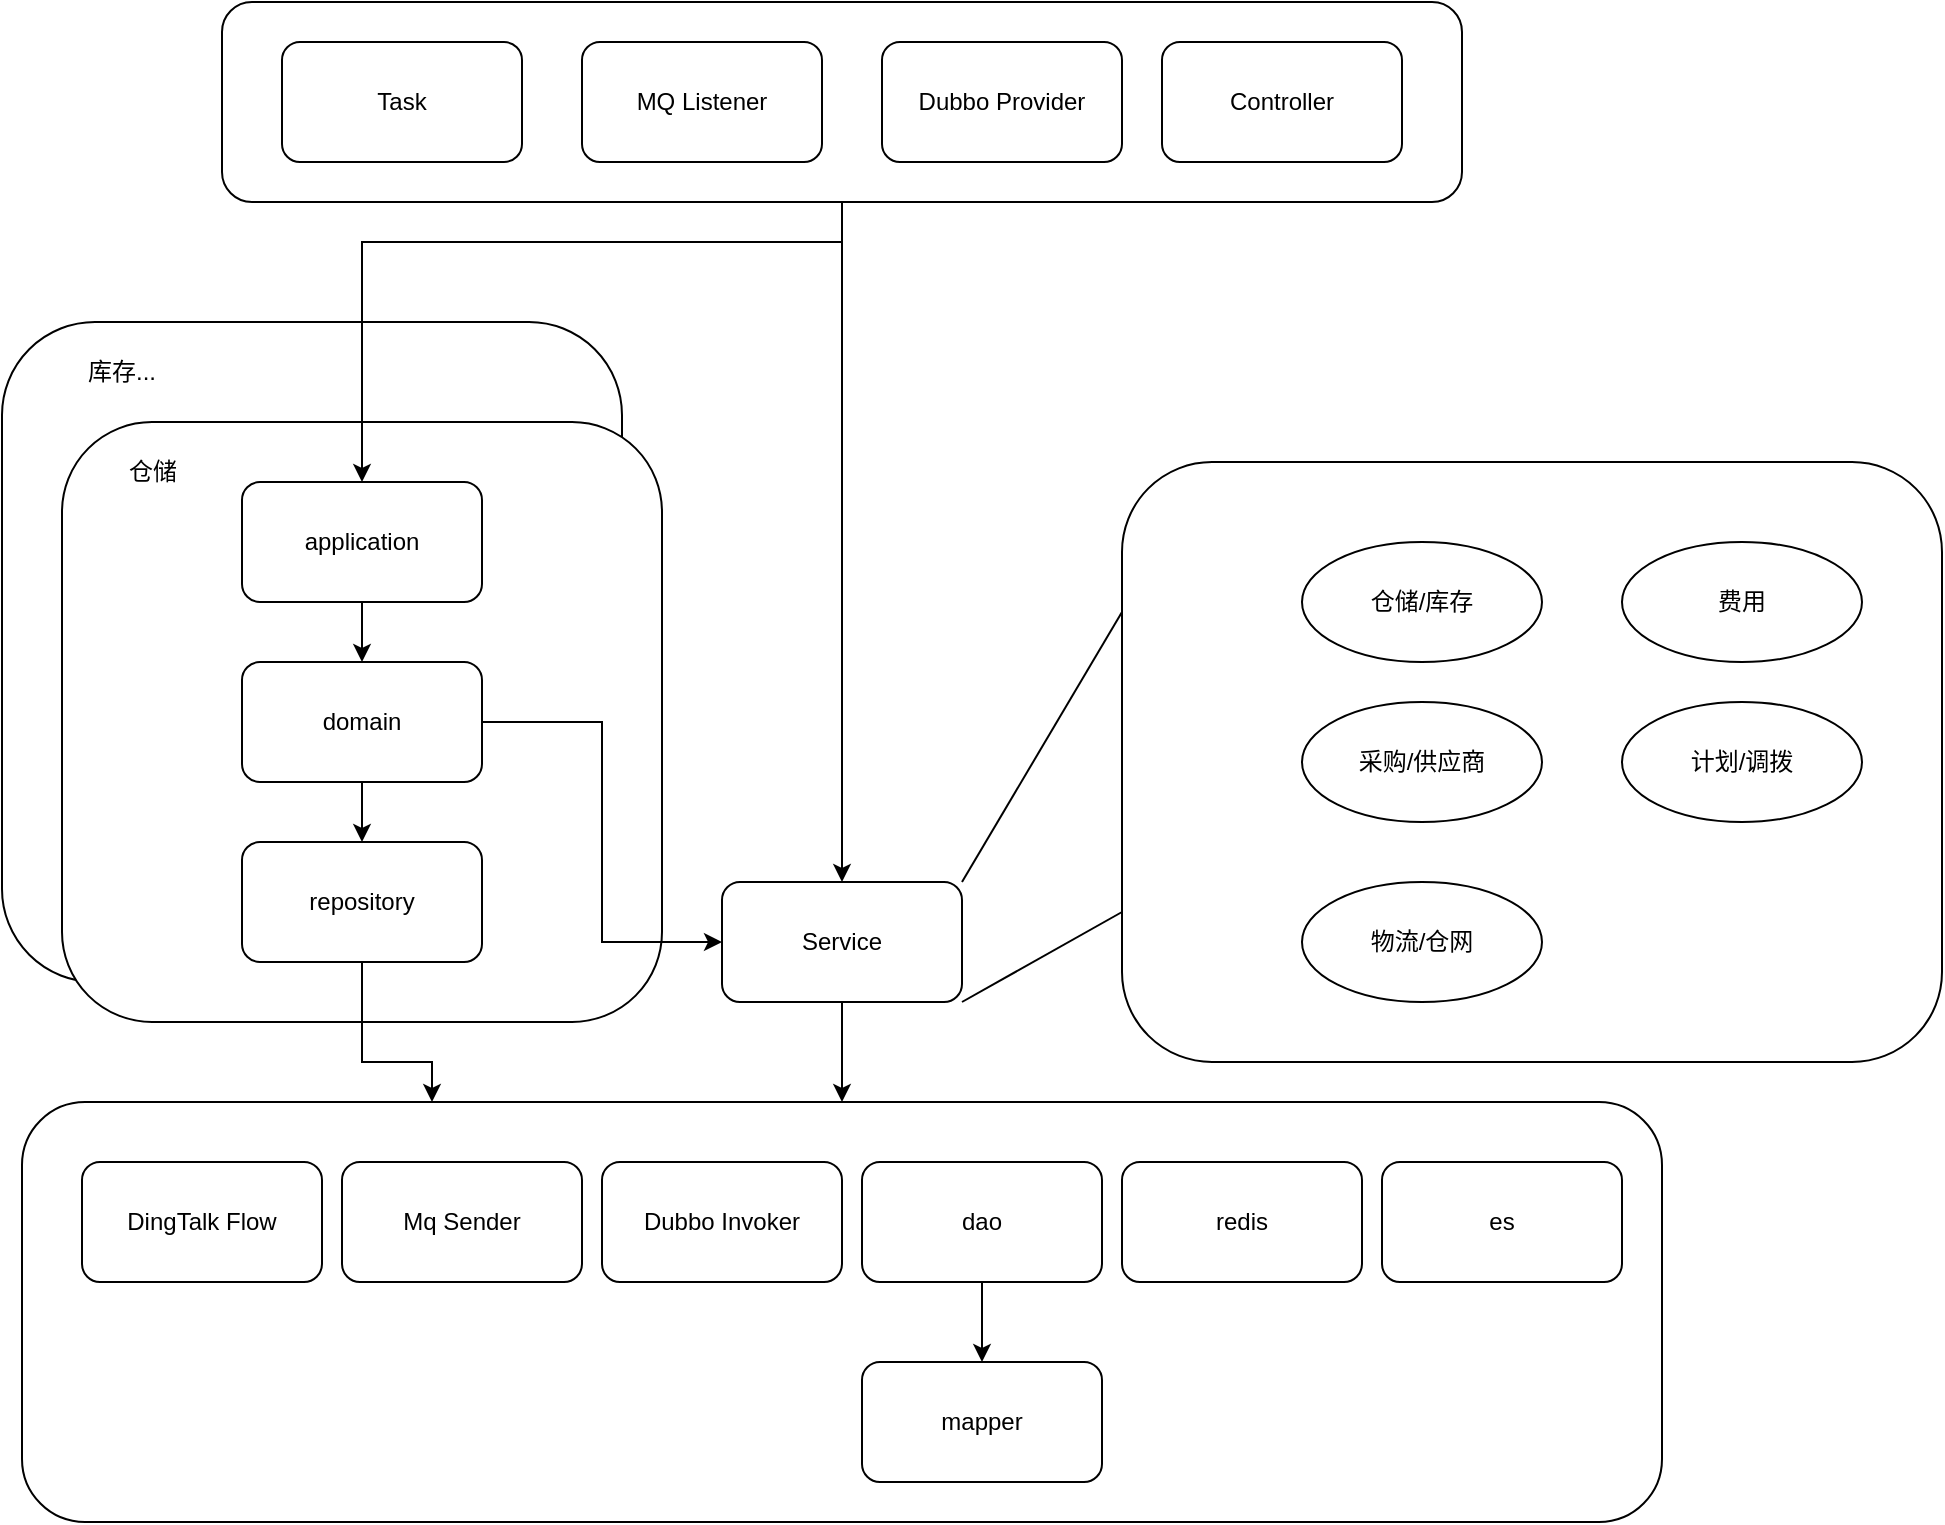 <mxfile version="20.6.2" type="github">
  <diagram id="xs94iJFOnHe4rxSrLie9" name="第 1 页">
    <mxGraphModel dx="1845" dy="1775" grid="1" gridSize="10" guides="1" tooltips="1" connect="1" arrows="1" fold="1" page="1" pageScale="1" pageWidth="827" pageHeight="1169" math="0" shadow="0">
      <root>
        <mxCell id="0" />
        <mxCell id="1" parent="0" />
        <mxCell id="nFetfqvk1J0RtrOyFZCU-38" value="" style="rounded=1;whiteSpace=wrap;html=1;" vertex="1" parent="1">
          <mxGeometry x="-60" y="-220" width="310" height="330" as="geometry" />
        </mxCell>
        <mxCell id="nFetfqvk1J0RtrOyFZCU-27" value="" style="rounded=1;whiteSpace=wrap;html=1;" vertex="1" parent="1">
          <mxGeometry x="-30" y="-170" width="300" height="300" as="geometry" />
        </mxCell>
        <mxCell id="nFetfqvk1J0RtrOyFZCU-2" value="" style="rounded=1;whiteSpace=wrap;html=1;" vertex="1" parent="1">
          <mxGeometry x="-50" y="170" width="820" height="210" as="geometry" />
        </mxCell>
        <mxCell id="nFetfqvk1J0RtrOyFZCU-3" style="edgeStyle=orthogonalEdgeStyle;rounded=0;orthogonalLoop=1;jettySize=auto;html=1;exitX=0.5;exitY=1;exitDx=0;exitDy=0;entryX=0.5;entryY=0;entryDx=0;entryDy=0;" edge="1" parent="1" source="nFetfqvk1J0RtrOyFZCU-4" target="nFetfqvk1J0RtrOyFZCU-13">
          <mxGeometry relative="1" as="geometry" />
        </mxCell>
        <mxCell id="nFetfqvk1J0RtrOyFZCU-36" style="edgeStyle=orthogonalEdgeStyle;rounded=0;orthogonalLoop=1;jettySize=auto;html=1;exitX=0.5;exitY=1;exitDx=0;exitDy=0;" edge="1" parent="1" source="nFetfqvk1J0RtrOyFZCU-4" target="nFetfqvk1J0RtrOyFZCU-28">
          <mxGeometry relative="1" as="geometry">
            <mxPoint x="80" y="-220" as="targetPoint" />
            <Array as="points">
              <mxPoint x="360" y="-260" />
              <mxPoint x="120" y="-260" />
            </Array>
          </mxGeometry>
        </mxCell>
        <mxCell id="nFetfqvk1J0RtrOyFZCU-4" value="" style="rounded=1;whiteSpace=wrap;html=1;" vertex="1" parent="1">
          <mxGeometry x="50" y="-380" width="620" height="100" as="geometry" />
        </mxCell>
        <mxCell id="nFetfqvk1J0RtrOyFZCU-5" value="" style="rounded=1;whiteSpace=wrap;html=1;" vertex="1" parent="1">
          <mxGeometry x="500" y="-150" width="410" height="300" as="geometry" />
        </mxCell>
        <mxCell id="nFetfqvk1J0RtrOyFZCU-6" value="mapper" style="rounded=1;whiteSpace=wrap;html=1;" vertex="1" parent="1">
          <mxGeometry x="370" y="300" width="120" height="60" as="geometry" />
        </mxCell>
        <mxCell id="nFetfqvk1J0RtrOyFZCU-7" style="edgeStyle=orthogonalEdgeStyle;rounded=0;orthogonalLoop=1;jettySize=auto;html=1;exitX=0.5;exitY=1;exitDx=0;exitDy=0;" edge="1" parent="1" source="nFetfqvk1J0RtrOyFZCU-8" target="nFetfqvk1J0RtrOyFZCU-6">
          <mxGeometry relative="1" as="geometry" />
        </mxCell>
        <mxCell id="nFetfqvk1J0RtrOyFZCU-8" value="dao" style="rounded=1;whiteSpace=wrap;html=1;" vertex="1" parent="1">
          <mxGeometry x="370" y="200" width="120" height="60" as="geometry" />
        </mxCell>
        <mxCell id="nFetfqvk1J0RtrOyFZCU-9" value="es" style="rounded=1;whiteSpace=wrap;html=1;" vertex="1" parent="1">
          <mxGeometry x="630" y="200" width="120" height="60" as="geometry" />
        </mxCell>
        <mxCell id="nFetfqvk1J0RtrOyFZCU-10" value="redis" style="rounded=1;whiteSpace=wrap;html=1;" vertex="1" parent="1">
          <mxGeometry x="500" y="200" width="120" height="60" as="geometry" />
        </mxCell>
        <mxCell id="nFetfqvk1J0RtrOyFZCU-11" value="Dubbo Provider" style="rounded=1;whiteSpace=wrap;html=1;" vertex="1" parent="1">
          <mxGeometry x="380" y="-360" width="120" height="60" as="geometry" />
        </mxCell>
        <mxCell id="nFetfqvk1J0RtrOyFZCU-12" style="edgeStyle=orthogonalEdgeStyle;rounded=0;orthogonalLoop=1;jettySize=auto;html=1;exitX=0.5;exitY=1;exitDx=0;exitDy=0;" edge="1" parent="1" source="nFetfqvk1J0RtrOyFZCU-13" target="nFetfqvk1J0RtrOyFZCU-2">
          <mxGeometry relative="1" as="geometry" />
        </mxCell>
        <mxCell id="nFetfqvk1J0RtrOyFZCU-13" value="Service" style="rounded=1;whiteSpace=wrap;html=1;" vertex="1" parent="1">
          <mxGeometry x="300" y="60" width="120" height="60" as="geometry" />
        </mxCell>
        <mxCell id="nFetfqvk1J0RtrOyFZCU-14" value="MQ Listener" style="rounded=1;whiteSpace=wrap;html=1;" vertex="1" parent="1">
          <mxGeometry x="230" y="-360" width="120" height="60" as="geometry" />
        </mxCell>
        <mxCell id="nFetfqvk1J0RtrOyFZCU-15" value="Mq Sender" style="rounded=1;whiteSpace=wrap;html=1;" vertex="1" parent="1">
          <mxGeometry x="110" y="200" width="120" height="60" as="geometry" />
        </mxCell>
        <mxCell id="nFetfqvk1J0RtrOyFZCU-16" value="DingTalk Flow" style="rounded=1;whiteSpace=wrap;html=1;" vertex="1" parent="1">
          <mxGeometry x="-20" y="200" width="120" height="60" as="geometry" />
        </mxCell>
        <mxCell id="nFetfqvk1J0RtrOyFZCU-17" value="Task" style="rounded=1;whiteSpace=wrap;html=1;" vertex="1" parent="1">
          <mxGeometry x="80" y="-360" width="120" height="60" as="geometry" />
        </mxCell>
        <mxCell id="nFetfqvk1J0RtrOyFZCU-18" value="Dubbo Invoker" style="rounded=1;whiteSpace=wrap;html=1;" vertex="1" parent="1">
          <mxGeometry x="240" y="200" width="120" height="60" as="geometry" />
        </mxCell>
        <mxCell id="nFetfqvk1J0RtrOyFZCU-19" value="Controller" style="rounded=1;whiteSpace=wrap;html=1;" vertex="1" parent="1">
          <mxGeometry x="520" y="-360" width="120" height="60" as="geometry" />
        </mxCell>
        <mxCell id="nFetfqvk1J0RtrOyFZCU-20" value="仓储/库存" style="ellipse;whiteSpace=wrap;html=1;" vertex="1" parent="1">
          <mxGeometry x="590" y="-110" width="120" height="60" as="geometry" />
        </mxCell>
        <mxCell id="nFetfqvk1J0RtrOyFZCU-21" value="采购/供应商" style="ellipse;whiteSpace=wrap;html=1;" vertex="1" parent="1">
          <mxGeometry x="590" y="-30" width="120" height="60" as="geometry" />
        </mxCell>
        <mxCell id="nFetfqvk1J0RtrOyFZCU-22" value="费用" style="ellipse;whiteSpace=wrap;html=1;" vertex="1" parent="1">
          <mxGeometry x="750" y="-110" width="120" height="60" as="geometry" />
        </mxCell>
        <mxCell id="nFetfqvk1J0RtrOyFZCU-23" value="计划/调拨" style="ellipse;whiteSpace=wrap;html=1;" vertex="1" parent="1">
          <mxGeometry x="750" y="-30" width="120" height="60" as="geometry" />
        </mxCell>
        <mxCell id="nFetfqvk1J0RtrOyFZCU-24" value="物流/仓网" style="ellipse;whiteSpace=wrap;html=1;" vertex="1" parent="1">
          <mxGeometry x="590" y="60" width="120" height="60" as="geometry" />
        </mxCell>
        <mxCell id="nFetfqvk1J0RtrOyFZCU-25" value="" style="endArrow=none;html=1;rounded=0;entryX=1;entryY=0;entryDx=0;entryDy=0;exitX=0;exitY=0.25;exitDx=0;exitDy=0;" edge="1" parent="1" source="nFetfqvk1J0RtrOyFZCU-5" target="nFetfqvk1J0RtrOyFZCU-13">
          <mxGeometry width="50" height="50" relative="1" as="geometry">
            <mxPoint x="200" y="20" as="sourcePoint" />
            <mxPoint x="250" y="-30" as="targetPoint" />
          </mxGeometry>
        </mxCell>
        <mxCell id="nFetfqvk1J0RtrOyFZCU-26" value="" style="endArrow=none;html=1;rounded=0;exitX=1;exitY=1;exitDx=0;exitDy=0;entryX=0;entryY=0.75;entryDx=0;entryDy=0;" edge="1" parent="1" source="nFetfqvk1J0RtrOyFZCU-13" target="nFetfqvk1J0RtrOyFZCU-5">
          <mxGeometry width="50" height="50" relative="1" as="geometry">
            <mxPoint x="340" y="150" as="sourcePoint" />
            <mxPoint x="390" y="100" as="targetPoint" />
          </mxGeometry>
        </mxCell>
        <mxCell id="nFetfqvk1J0RtrOyFZCU-32" style="edgeStyle=orthogonalEdgeStyle;rounded=0;orthogonalLoop=1;jettySize=auto;html=1;exitX=0.5;exitY=1;exitDx=0;exitDy=0;" edge="1" parent="1" source="nFetfqvk1J0RtrOyFZCU-28" target="nFetfqvk1J0RtrOyFZCU-29">
          <mxGeometry relative="1" as="geometry" />
        </mxCell>
        <mxCell id="nFetfqvk1J0RtrOyFZCU-28" value="application" style="rounded=1;whiteSpace=wrap;html=1;" vertex="1" parent="1">
          <mxGeometry x="60" y="-140" width="120" height="60" as="geometry" />
        </mxCell>
        <mxCell id="nFetfqvk1J0RtrOyFZCU-33" style="edgeStyle=orthogonalEdgeStyle;rounded=0;orthogonalLoop=1;jettySize=auto;html=1;exitX=0.5;exitY=1;exitDx=0;exitDy=0;entryX=0.5;entryY=0;entryDx=0;entryDy=0;" edge="1" parent="1" source="nFetfqvk1J0RtrOyFZCU-29" target="nFetfqvk1J0RtrOyFZCU-30">
          <mxGeometry relative="1" as="geometry" />
        </mxCell>
        <mxCell id="nFetfqvk1J0RtrOyFZCU-35" style="edgeStyle=orthogonalEdgeStyle;rounded=0;orthogonalLoop=1;jettySize=auto;html=1;exitX=1;exitY=0.5;exitDx=0;exitDy=0;entryX=0;entryY=0.5;entryDx=0;entryDy=0;" edge="1" parent="1" source="nFetfqvk1J0RtrOyFZCU-29" target="nFetfqvk1J0RtrOyFZCU-13">
          <mxGeometry relative="1" as="geometry" />
        </mxCell>
        <mxCell id="nFetfqvk1J0RtrOyFZCU-29" value="domain" style="rounded=1;whiteSpace=wrap;html=1;" vertex="1" parent="1">
          <mxGeometry x="60" y="-50" width="120" height="60" as="geometry" />
        </mxCell>
        <mxCell id="nFetfqvk1J0RtrOyFZCU-34" style="edgeStyle=orthogonalEdgeStyle;rounded=0;orthogonalLoop=1;jettySize=auto;html=1;exitX=0.5;exitY=1;exitDx=0;exitDy=0;entryX=0.25;entryY=0;entryDx=0;entryDy=0;" edge="1" parent="1" source="nFetfqvk1J0RtrOyFZCU-30" target="nFetfqvk1J0RtrOyFZCU-2">
          <mxGeometry relative="1" as="geometry">
            <Array as="points">
              <mxPoint x="120" y="150" />
              <mxPoint x="155" y="150" />
            </Array>
          </mxGeometry>
        </mxCell>
        <mxCell id="nFetfqvk1J0RtrOyFZCU-30" value="repository" style="rounded=1;whiteSpace=wrap;html=1;" vertex="1" parent="1">
          <mxGeometry x="60" y="40" width="120" height="60" as="geometry" />
        </mxCell>
        <mxCell id="nFetfqvk1J0RtrOyFZCU-37" value="仓储" style="text;html=1;align=center;verticalAlign=middle;resizable=0;points=[];autosize=1;strokeColor=none;fillColor=none;" vertex="1" parent="1">
          <mxGeometry x="-10" y="-160" width="50" height="30" as="geometry" />
        </mxCell>
        <mxCell id="nFetfqvk1J0RtrOyFZCU-40" value="库存..." style="text;html=1;strokeColor=none;fillColor=none;align=center;verticalAlign=middle;whiteSpace=wrap;rounded=0;" vertex="1" parent="1">
          <mxGeometry x="-30" y="-210" width="60" height="30" as="geometry" />
        </mxCell>
      </root>
    </mxGraphModel>
  </diagram>
</mxfile>
